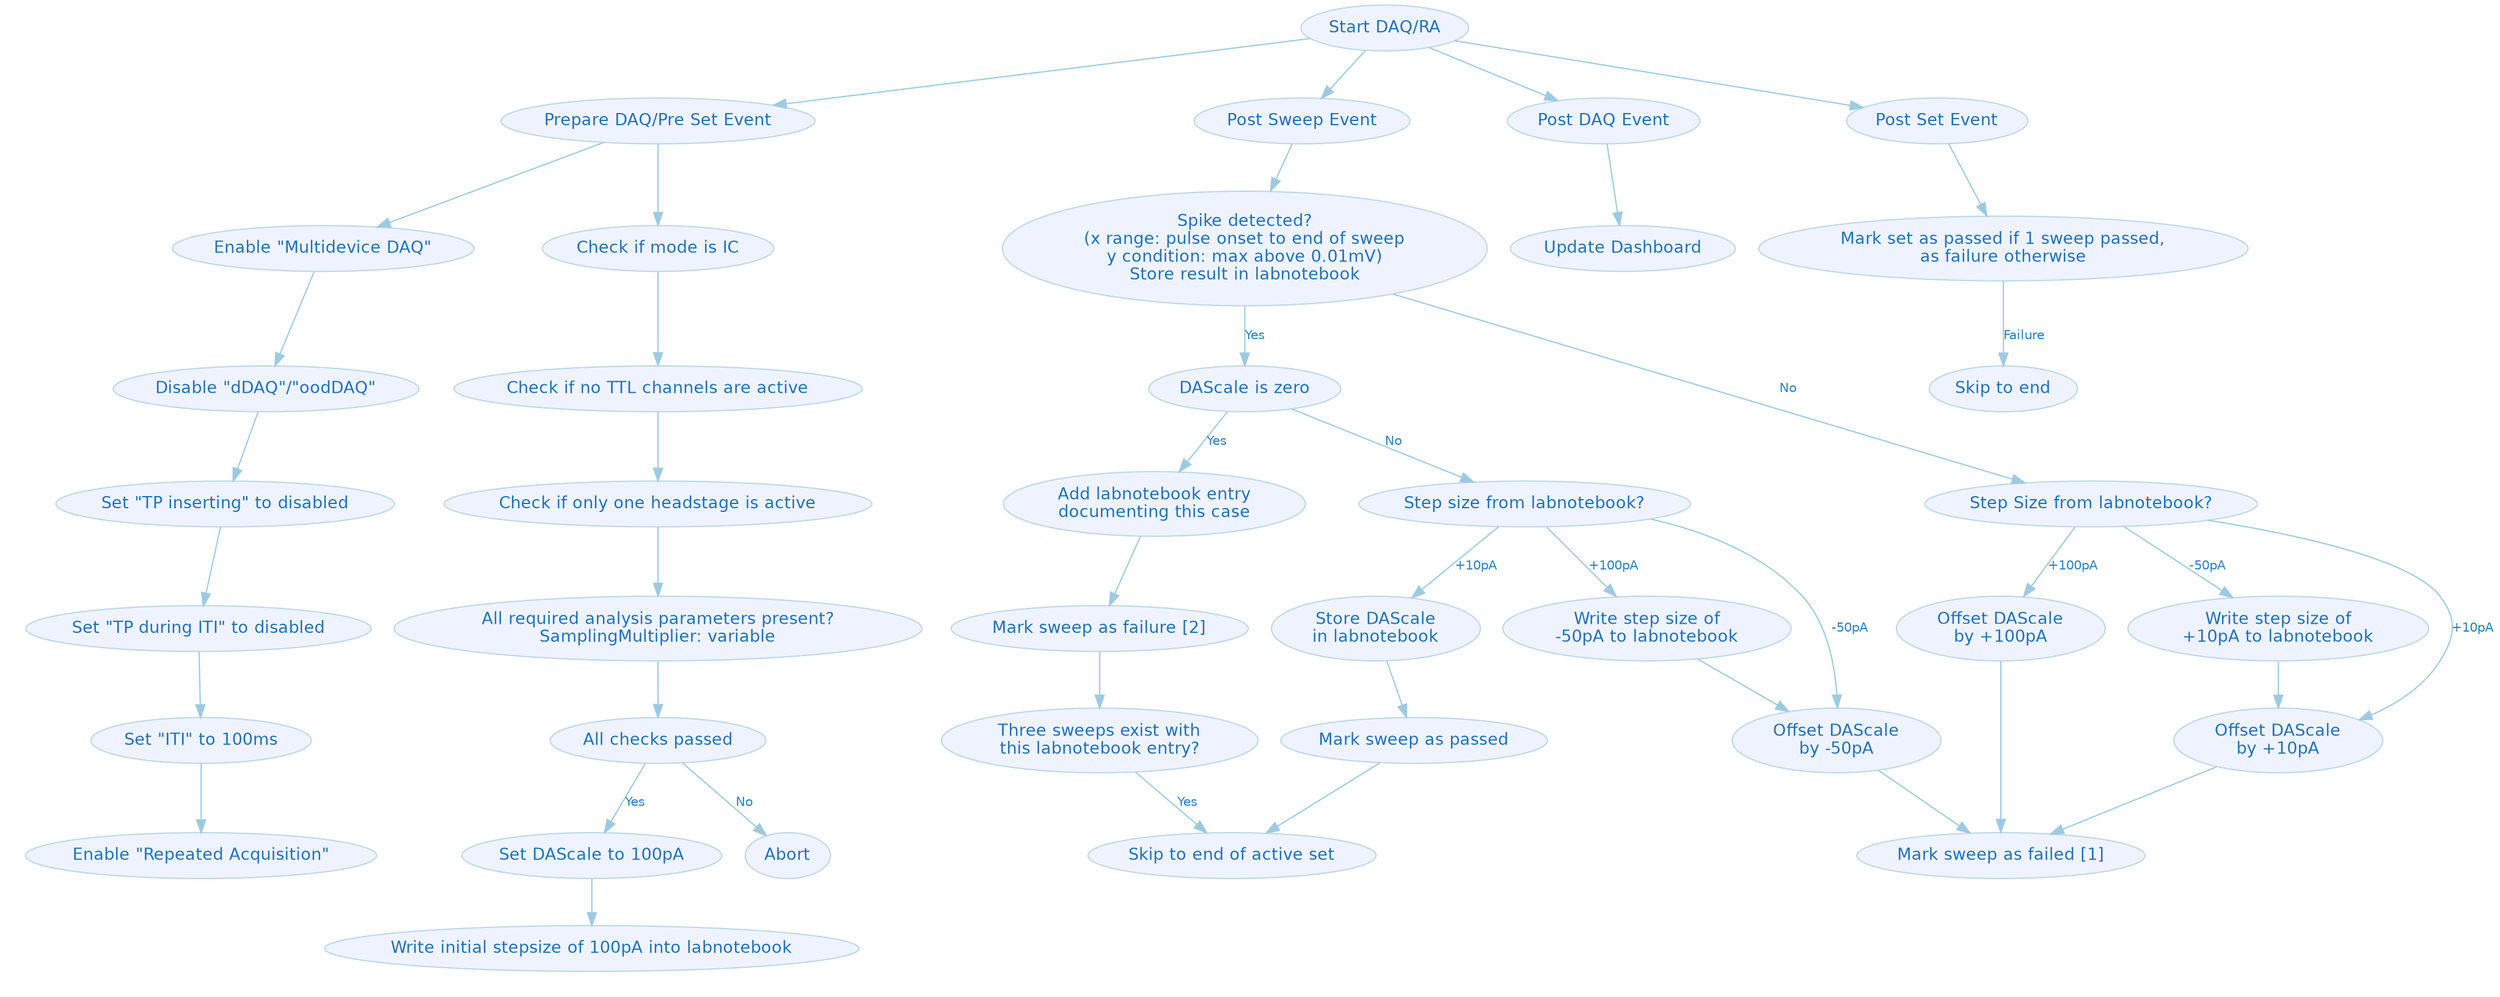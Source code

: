 digraph G {
    fontname="Helvetica";
    compound="true";
    ratio="0,01";
    center="true";
    penwidth="0.1";
    edge [comment="Wildcard edge",
          fontname="Helvetica",
          fontsize=10,
          colorscheme="blues3",
          color=2,
          fontcolor=3];
    node [fontname="Helvetica",
          fontsize=13,
          fillcolor="1",
          colorscheme="blues4",
          color="2",
          fontcolor="4",
          style="filled"];
    "Start DAQ/RA";
    "Start DAQ/RA" -> "Prepare DAQ/Pre Set Event";
    "Post Sweep Event";
    "Start DAQ/RA" -> "Post Sweep Event";
    "Post DAQ Event";
    "Start DAQ/RA" -> "Post DAQ Event";
    "Post DAQ Event" -> "Update Dashboard";
    subgraph cluster_preDAQ {
        color="invis";
        edge [comment="Wildcard node added automatic in EG."];
        node [comment="Wildcard node added automatic in EG."];
        "Enable \"Multidevice DAQ\"";
        "Disable \"dDAQ\"/\"oodDAQ\"";
        "Enable \"Repeated Acquisition\"";
        "Check if no TTL channels are active";
        "Set \"TP during ITI\" to disabled";
        "Prepare DAQ/Pre Set Event";
        "Check if only one headstage is active";
        "All checks passed";
        "All required analysis parameters present?\nSamplingMultiplier: variable";
        "Prepare DAQ/Pre Set Event" -> "Enable \"Multidevice DAQ\"";
        "Enable \"Multidevice DAQ\"" -> "Disable \"dDAQ\"/\"oodDAQ\"";
        "Disable \"dDAQ\"/\"oodDAQ\"" -> "Set \"TP inserting\" to disabled";
        "Set \"TP inserting\" to disabled" -> "Set \"TP during ITI\" to disabled";
        "Set \"TP during ITI\" to disabled" -> "Set \"ITI\" to 100ms";
        "Set \"ITI\" to 100ms" -> "Enable \"Repeated Acquisition\"";
        "Prepare DAQ/Pre Set Event" -> "Check if mode is IC";
        "Check if mode is IC" -> "Check if no TTL channels are active";
        "Check if no TTL channels are active" -> "Check if only one headstage is active";
        "Check if only one headstage is active" -> "All required analysis parameters present?\nSamplingMultiplier: variable";
        "All required analysis parameters present?\nSamplingMultiplier: variable" -> "All checks passed";
        "All checks passed" -> "Set DAScale to 100pA"  [label="Yes"];
        "Write initial stepsize of 100pA into labnotebook";
        "Set DAScale to 100pA" -> "Write initial stepsize of 100pA into labnotebook";
        "Abort";
        "All checks passed" -> "Abort"  [label="No"];
    }

    "Spike detected?\n(x range: pulse onset to end of sweep\ny condition: max above 0.01mV)\nStore result in labnotebook";
    "Post Sweep Event" -> "Spike detected?\n(x range: pulse onset to end of sweep\ny condition: max above 0.01mV)\nStore result in labnotebook";
    "DAScale is zero";
    "Spike detected?\n(x range: pulse onset to end of sweep\ny condition: max above 0.01mV)\nStore result in labnotebook" -> "DAScale is zero"  [label="Yes"];
    "DAScale is zero" -> "Step size from labnotebook?"  [label="No"];
    "DAScale is zero" -> "Add labnotebook entry\ndocumenting this case"  [label="Yes"];
    "Add labnotebook entry\ndocumenting this case" -> "Mark sweep as failure [2]";
    "Mark sweep as failure [2]" -> "Three sweeps exist with\nthis labnotebook entry?";
    "Skip to end of active set";
    "Three sweeps exist with\nthis labnotebook entry?" -> "Skip to end of active set"  [label="Yes"];
    "Step size from labnotebook?" -> "Store DAScale\nin labnotebook"  [label="+10pA"];
    "Offset DAScale\nby -50pA";
    "Step size from labnotebook?" -> "Offset DAScale\nby -50pA"  [label="-50pA"];
    "Write step size of\n-50pA to labnotebook";
    "Step size from labnotebook?" -> "Write step size of\n-50pA to labnotebook"  [label="+100pA"];
    "Write step size of\n-50pA to labnotebook" -> "Offset DAScale\nby -50pA";
    "Step size from labnotebook?";
    "Step Size from labnotebook?";
    "Spike detected?\n(x range: pulse onset to end of sweep\ny condition: max above 0.01mV)\nStore result in labnotebook" -> "Step Size from labnotebook?"  [label="No"];
    "Write step size of\n+10pA to labnotebook";
    "Offset DAScale\nby +10pA";
    "Offset DAScale\nby +100pA";
    "Step Size from labnotebook?" -> "Offset DAScale\nby +10pA"  [label="+10pA"];
    "Step Size from labnotebook?" -> "Write step size of\n+10pA to labnotebook"  [label="-50pA"];
    "Step Size from labnotebook?" -> "Offset DAScale\nby +100pA"  [label="+100pA"];
    "Write step size of\n+10pA to labnotebook" -> "Offset DAScale\nby +10pA";
    "Mark sweep as passed";
    "Mark sweep as passed" -> "Skip to end of active set";
    "Store DAScale\nin labnotebook" -> "Mark sweep as passed";
    "Mark sweep as failed [1]";
    "Offset DAScale\nby -50pA" -> "Mark sweep as failed [1]";
    "Offset DAScale\nby +10pA" -> "Mark sweep as failed [1]";
    "Offset DAScale\nby +100pA" -> "Mark sweep as failed [1]";
    "Start DAQ/RA" -> "Post Set Event";
    "Post Set Event" -> "Mark set as passed if 1 sweep passed,\nas failure otherwise";
    "Mark set as passed if 1 sweep passed,\nas failure otherwise" -> "Skip to end"  [label="Failure"];
}
